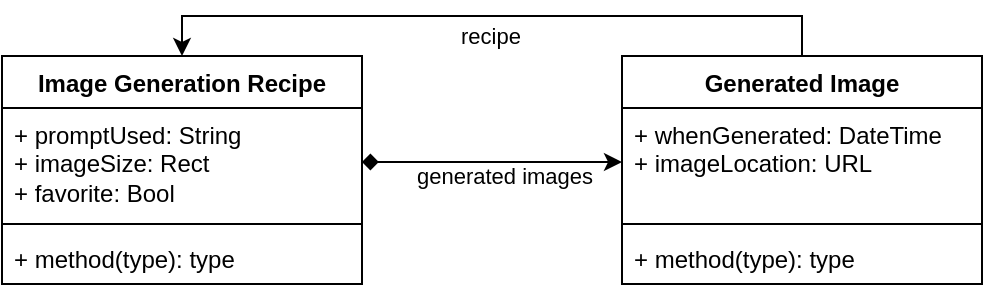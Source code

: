 <mxfile version="26.0.4">
  <diagram name="Page-1" id="c_dOvrve-GGnnjF8wF_l">
    <mxGraphModel dx="684" dy="452" grid="1" gridSize="10" guides="1" tooltips="1" connect="1" arrows="1" fold="1" page="1" pageScale="1" pageWidth="850" pageHeight="1100" math="0" shadow="0">
      <root>
        <mxCell id="0" />
        <mxCell id="1" parent="0" />
        <mxCell id="P0julwKQFSG8Fs_5IBkm-22" style="edgeStyle=orthogonalEdgeStyle;rounded=0;orthogonalLoop=1;jettySize=auto;html=1;entryX=0.5;entryY=0;entryDx=0;entryDy=0;exitX=0.5;exitY=0;exitDx=0;exitDy=0;" edge="1" parent="1" source="P0julwKQFSG8Fs_5IBkm-5" target="P0julwKQFSG8Fs_5IBkm-11">
          <mxGeometry relative="1" as="geometry" />
        </mxCell>
        <mxCell id="P0julwKQFSG8Fs_5IBkm-23" value="recipe" style="edgeLabel;html=1;align=center;verticalAlign=middle;resizable=0;points=[];" vertex="1" connectable="0" parent="P0julwKQFSG8Fs_5IBkm-22">
          <mxGeometry x="0.009" y="-1" relative="1" as="geometry">
            <mxPoint y="11" as="offset" />
          </mxGeometry>
        </mxCell>
        <mxCell id="P0julwKQFSG8Fs_5IBkm-5" value="Generated Image" style="swimlane;fontStyle=1;align=center;verticalAlign=top;childLayout=stackLayout;horizontal=1;startSize=26;horizontalStack=0;resizeParent=1;resizeParentMax=0;resizeLast=0;collapsible=1;marginBottom=0;whiteSpace=wrap;html=1;" vertex="1" parent="1">
          <mxGeometry x="600" y="200" width="180" height="114" as="geometry" />
        </mxCell>
        <mxCell id="P0julwKQFSG8Fs_5IBkm-6" value="&lt;span style=&quot;background-color: transparent; color: light-dark(rgb(0, 0, 0), rgb(255, 255, 255));&quot;&gt;+ whenGenerated: DateTime&lt;/span&gt;&lt;div&gt;&lt;div&gt;+ imageLocation: URL&lt;/div&gt;&lt;/div&gt;" style="text;strokeColor=none;fillColor=none;align=left;verticalAlign=top;spacingLeft=4;spacingRight=4;overflow=hidden;rotatable=0;points=[[0,0.5],[1,0.5]];portConstraint=eastwest;whiteSpace=wrap;html=1;" vertex="1" parent="P0julwKQFSG8Fs_5IBkm-5">
          <mxGeometry y="26" width="180" height="54" as="geometry" />
        </mxCell>
        <mxCell id="P0julwKQFSG8Fs_5IBkm-7" value="" style="line;strokeWidth=1;fillColor=none;align=left;verticalAlign=middle;spacingTop=-1;spacingLeft=3;spacingRight=3;rotatable=0;labelPosition=right;points=[];portConstraint=eastwest;strokeColor=inherit;" vertex="1" parent="P0julwKQFSG8Fs_5IBkm-5">
          <mxGeometry y="80" width="180" height="8" as="geometry" />
        </mxCell>
        <mxCell id="P0julwKQFSG8Fs_5IBkm-8" value="+ method(type): type" style="text;strokeColor=none;fillColor=none;align=left;verticalAlign=top;spacingLeft=4;spacingRight=4;overflow=hidden;rotatable=0;points=[[0,0.5],[1,0.5]];portConstraint=eastwest;whiteSpace=wrap;html=1;" vertex="1" parent="P0julwKQFSG8Fs_5IBkm-5">
          <mxGeometry y="88" width="180" height="26" as="geometry" />
        </mxCell>
        <mxCell id="P0julwKQFSG8Fs_5IBkm-11" value="Image Generation Recipe" style="swimlane;fontStyle=1;align=center;verticalAlign=top;childLayout=stackLayout;horizontal=1;startSize=26;horizontalStack=0;resizeParent=1;resizeParentMax=0;resizeLast=0;collapsible=1;marginBottom=0;whiteSpace=wrap;html=1;" vertex="1" parent="1">
          <mxGeometry x="290" y="200" width="180" height="114" as="geometry" />
        </mxCell>
        <mxCell id="P0julwKQFSG8Fs_5IBkm-12" value="+ promptUsed: String&lt;div&gt;&lt;div&gt;+ imageSize: Rect&lt;/div&gt;&lt;div&gt;+ favorite: Bool&lt;/div&gt;&lt;/div&gt;" style="text;strokeColor=none;fillColor=none;align=left;verticalAlign=top;spacingLeft=4;spacingRight=4;overflow=hidden;rotatable=0;points=[[0,0.5],[1,0.5]];portConstraint=eastwest;whiteSpace=wrap;html=1;" vertex="1" parent="P0julwKQFSG8Fs_5IBkm-11">
          <mxGeometry y="26" width="180" height="54" as="geometry" />
        </mxCell>
        <mxCell id="P0julwKQFSG8Fs_5IBkm-13" value="" style="line;strokeWidth=1;fillColor=none;align=left;verticalAlign=middle;spacingTop=-1;spacingLeft=3;spacingRight=3;rotatable=0;labelPosition=right;points=[];portConstraint=eastwest;strokeColor=inherit;" vertex="1" parent="P0julwKQFSG8Fs_5IBkm-11">
          <mxGeometry y="80" width="180" height="8" as="geometry" />
        </mxCell>
        <mxCell id="P0julwKQFSG8Fs_5IBkm-14" value="+ method(type): type" style="text;strokeColor=none;fillColor=none;align=left;verticalAlign=top;spacingLeft=4;spacingRight=4;overflow=hidden;rotatable=0;points=[[0,0.5],[1,0.5]];portConstraint=eastwest;whiteSpace=wrap;html=1;" vertex="1" parent="P0julwKQFSG8Fs_5IBkm-11">
          <mxGeometry y="88" width="180" height="26" as="geometry" />
        </mxCell>
        <mxCell id="P0julwKQFSG8Fs_5IBkm-20" style="edgeStyle=orthogonalEdgeStyle;rounded=0;orthogonalLoop=1;jettySize=auto;html=1;entryX=0;entryY=0.5;entryDx=0;entryDy=0;startArrow=diamond;startFill=1;" edge="1" parent="1" source="P0julwKQFSG8Fs_5IBkm-12" target="P0julwKQFSG8Fs_5IBkm-6">
          <mxGeometry relative="1" as="geometry" />
        </mxCell>
        <mxCell id="P0julwKQFSG8Fs_5IBkm-21" value="generated images" style="edgeLabel;html=1;align=center;verticalAlign=middle;resizable=0;points=[];" vertex="1" connectable="0" parent="P0julwKQFSG8Fs_5IBkm-20">
          <mxGeometry x="0.159" y="2" relative="1" as="geometry">
            <mxPoint x="-5" y="9" as="offset" />
          </mxGeometry>
        </mxCell>
      </root>
    </mxGraphModel>
  </diagram>
</mxfile>
